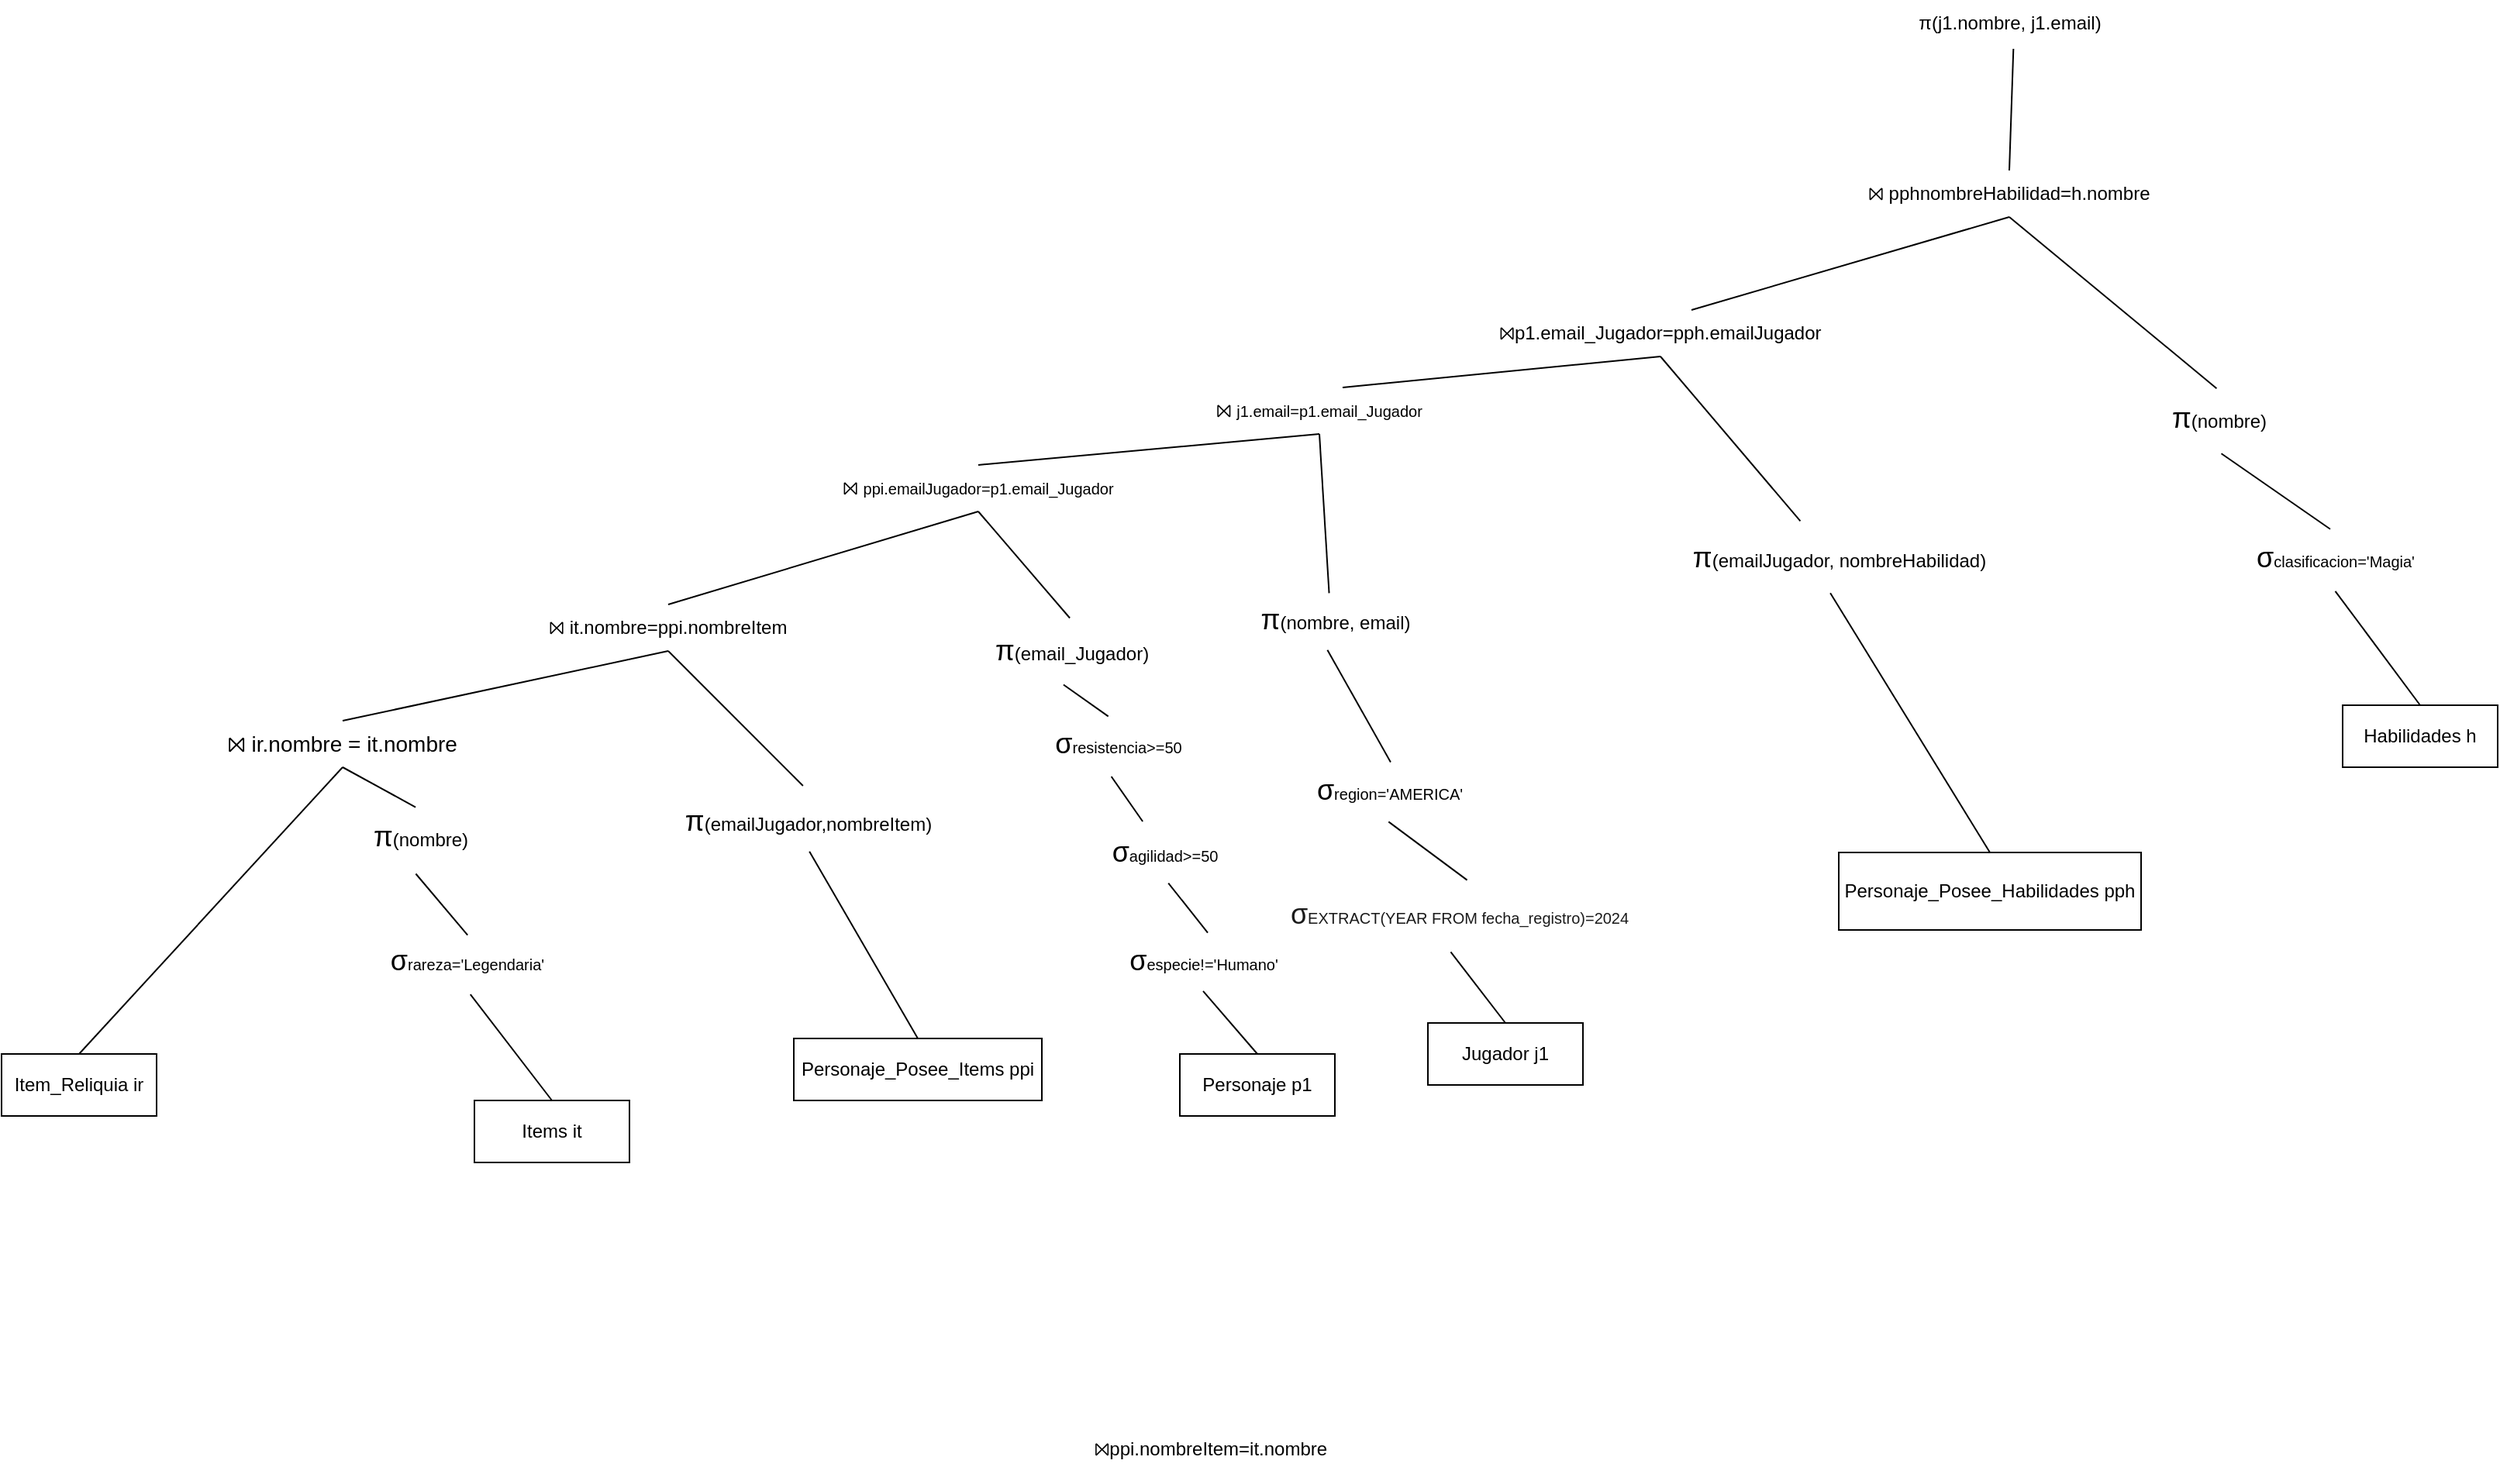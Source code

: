 <mxfile version="27.0.9">
  <diagram id="R2lEEEUBdFMjLlhIrx00" name="Page-1">
    <mxGraphModel dx="2076" dy="1761" grid="1" gridSize="10" guides="1" tooltips="1" connect="1" arrows="1" fold="1" page="1" pageScale="1" pageWidth="850" pageHeight="1100" math="0" shadow="0" extFonts="Permanent Marker^https://fonts.googleapis.com/css?family=Permanent+Marker">
      <root>
        <mxCell id="0" />
        <mxCell id="1" parent="0" />
        <mxCell id="dyT2JQhfOkfs-Pqw11Wl-1" value="Jugador j1" style="whiteSpace=wrap;html=1;align=center;" parent="1" vertex="1">
          <mxGeometry x="550" y="600" width="100" height="40" as="geometry" />
        </mxCell>
        <mxCell id="dyT2JQhfOkfs-Pqw11Wl-2" value="Personaje p1" style="whiteSpace=wrap;html=1;align=center;" parent="1" vertex="1">
          <mxGeometry x="390" y="620" width="100" height="40" as="geometry" />
        </mxCell>
        <mxCell id="dyT2JQhfOkfs-Pqw11Wl-3" value="Personaje_Posee_Habilidades pph" style="whiteSpace=wrap;html=1;align=center;" parent="1" vertex="1">
          <mxGeometry x="815" y="490" width="195" height="50" as="geometry" />
        </mxCell>
        <mxCell id="dyT2JQhfOkfs-Pqw11Wl-4" value="Habilidades h" style="whiteSpace=wrap;html=1;align=center;" parent="1" vertex="1">
          <mxGeometry x="1140" y="395" width="100" height="40" as="geometry" />
        </mxCell>
        <mxCell id="dyT2JQhfOkfs-Pqw11Wl-5" value="Personaje_Posee_Items ppi" style="whiteSpace=wrap;html=1;align=center;" parent="1" vertex="1">
          <mxGeometry x="141" y="610" width="160" height="40" as="geometry" />
        </mxCell>
        <mxCell id="dyT2JQhfOkfs-Pqw11Wl-6" value="Items it" style="whiteSpace=wrap;html=1;align=center;" parent="1" vertex="1">
          <mxGeometry x="-65" y="650" width="100" height="40" as="geometry" />
        </mxCell>
        <mxCell id="dyT2JQhfOkfs-Pqw11Wl-7" value="Item_Reliquia ir" style="whiteSpace=wrap;html=1;align=center;" parent="1" vertex="1">
          <mxGeometry x="-370" y="620" width="100" height="40" as="geometry" />
        </mxCell>
        <mxCell id="dyT2JQhfOkfs-Pqw11Wl-11" value="⨝&amp;nbsp;&lt;font size=&quot;1&quot;&gt;j1.email=p1.email_Jugador&lt;/font&gt;" style="text;html=1;align=center;verticalAlign=middle;whiteSpace=wrap;rounded=0;" parent="1" vertex="1">
          <mxGeometry x="450" y="190" width="60" height="30" as="geometry" />
        </mxCell>
        <mxCell id="dyT2JQhfOkfs-Pqw11Wl-12" value="" style="endArrow=none;html=1;rounded=0;exitX=0.75;exitY=0;exitDx=0;exitDy=0;entryX=0.5;entryY=1;entryDx=0;entryDy=0;" parent="1" source="dyT2JQhfOkfs-Pqw11Wl-11" target="dyT2JQhfOkfs-Pqw11Wl-14" edge="1">
          <mxGeometry relative="1" as="geometry">
            <mxPoint x="1090" y="160" as="sourcePoint" />
            <mxPoint x="1100" y="190" as="targetPoint" />
          </mxGeometry>
        </mxCell>
        <mxCell id="dyT2JQhfOkfs-Pqw11Wl-14" value="⨝p1.email_Jugador=pph.emailJugador" style="text;html=1;align=center;verticalAlign=middle;whiteSpace=wrap;rounded=0;" parent="1" vertex="1">
          <mxGeometry x="660" y="140" width="80" height="30" as="geometry" />
        </mxCell>
        <mxCell id="dyT2JQhfOkfs-Pqw11Wl-15" value="" style="endArrow=none;html=1;rounded=0;exitX=0.75;exitY=0;exitDx=0;exitDy=0;entryX=0.5;entryY=1;entryDx=0;entryDy=0;" parent="1" source="dyT2JQhfOkfs-Pqw11Wl-14" target="dyT2JQhfOkfs-Pqw11Wl-17" edge="1">
          <mxGeometry relative="1" as="geometry">
            <mxPoint x="1050" y="250" as="sourcePoint" />
            <mxPoint x="1310" y="110" as="targetPoint" />
          </mxGeometry>
        </mxCell>
        <mxCell id="dyT2JQhfOkfs-Pqw11Wl-17" value="⨝ pphnombreHabilidad=h.nombre" style="text;html=1;align=center;verticalAlign=middle;whiteSpace=wrap;rounded=0;" parent="1" vertex="1">
          <mxGeometry x="830" y="50" width="190" height="30" as="geometry" />
        </mxCell>
        <mxCell id="dyT2JQhfOkfs-Pqw11Wl-20" value="⨝ it.nombre=ppi.nombreItem" style="text;html=1;align=center;verticalAlign=middle;whiteSpace=wrap;rounded=0;" parent="1" vertex="1">
          <mxGeometry x="-50" y="330" width="220" height="30" as="geometry" />
        </mxCell>
        <mxCell id="dyT2JQhfOkfs-Pqw11Wl-23" value="⨝ppi.nombreItem=it.nombre" style="text;html=1;align=center;verticalAlign=middle;whiteSpace=wrap;rounded=0;" parent="1" vertex="1">
          <mxGeometry x="330" y="860" width="160" height="30" as="geometry" />
        </mxCell>
        <mxCell id="dyT2JQhfOkfs-Pqw11Wl-24" value="" style="endArrow=none;html=1;rounded=0;entryX=0.5;entryY=1;entryDx=0;entryDy=0;exitX=0.463;exitY=0.019;exitDx=0;exitDy=0;exitPerimeter=0;" parent="1" source="tmOnNcEsLkjDSFXpH73o-37" target="dyT2JQhfOkfs-Pqw11Wl-26" edge="1">
          <mxGeometry relative="1" as="geometry">
            <mxPoint x="-80" y="460" as="sourcePoint" />
            <mxPoint x="-145" y="385" as="targetPoint" />
          </mxGeometry>
        </mxCell>
        <mxCell id="dyT2JQhfOkfs-Pqw11Wl-25" value="" style="endArrow=none;html=1;rounded=0;entryX=0.5;entryY=0;entryDx=0;entryDy=0;exitX=0.5;exitY=1;exitDx=0;exitDy=0;" parent="1" source="dyT2JQhfOkfs-Pqw11Wl-26" target="dyT2JQhfOkfs-Pqw11Wl-7" edge="1">
          <mxGeometry relative="1" as="geometry">
            <mxPoint x="-130" y="405" as="sourcePoint" />
            <mxPoint x="-45" y="445" as="targetPoint" />
          </mxGeometry>
        </mxCell>
        <mxCell id="dyT2JQhfOkfs-Pqw11Wl-26" value="&lt;font style=&quot;&quot;&gt;&lt;span style=&quot;background-color: transparent;&quot;&gt;&lt;span style=&quot;font-size: 14px;&quot;&gt;⨝ ir.nombre = it.nombre&lt;/span&gt;&lt;/span&gt;&lt;/font&gt;" style="text;html=1;align=center;verticalAlign=middle;whiteSpace=wrap;rounded=0;" parent="1" vertex="1">
          <mxGeometry x="-235" y="405" width="170" height="30" as="geometry" />
        </mxCell>
        <mxCell id="dyT2JQhfOkfs-Pqw11Wl-28" value="" style="endArrow=none;html=1;rounded=0;exitX=0.5;exitY=0;exitDx=0;exitDy=0;entryX=0.5;entryY=1;entryDx=0;entryDy=0;" parent="1" source="dyT2JQhfOkfs-Pqw11Wl-26" target="dyT2JQhfOkfs-Pqw11Wl-20" edge="1">
          <mxGeometry relative="1" as="geometry">
            <mxPoint x="-145" y="355" as="sourcePoint" />
            <mxPoint x="-140" y="305" as="targetPoint" />
          </mxGeometry>
        </mxCell>
        <mxCell id="dyT2JQhfOkfs-Pqw11Wl-29" value="π(j1.nombre, j1.email)" style="text;html=1;align=center;verticalAlign=middle;resizable=0;points=[];autosize=1;strokeColor=none;fillColor=none;" parent="1" vertex="1">
          <mxGeometry x="855" y="-60" width="140" height="30" as="geometry" />
        </mxCell>
        <mxCell id="tmOnNcEsLkjDSFXpH73o-1" value="&lt;span style=&quot;font-family: &amp;quot;Google Sans&amp;quot;, Arial, sans-serif; text-align: start; text-wrap-mode: wrap;&quot;&gt;&lt;font style=&quot;color: light-dark(rgb(26, 26, 26), rgb(255, 255, 255));&quot;&gt;&lt;span style=&quot;font-size: 18px;&quot;&gt;σ&lt;/span&gt;&lt;font style=&quot;line-height: 150%;&quot; size=&quot;1&quot;&gt;EXTRACT(YEAR FROM fecha_registro)=2024&lt;/font&gt;&lt;/font&gt;&lt;/span&gt;" style="text;html=1;align=center;verticalAlign=middle;resizable=0;points=[];autosize=1;strokeColor=none;fillColor=none;" parent="1" vertex="1">
          <mxGeometry x="450" y="510" width="240" height="40" as="geometry" />
        </mxCell>
        <mxCell id="tmOnNcEsLkjDSFXpH73o-4" value="" style="endArrow=none;html=1;rounded=0;exitX=0.478;exitY=1.105;exitDx=0;exitDy=0;exitPerimeter=0;entryX=0.5;entryY=0;entryDx=0;entryDy=0;" parent="1" source="tmOnNcEsLkjDSFXpH73o-1" target="dyT2JQhfOkfs-Pqw11Wl-1" edge="1">
          <mxGeometry width="50" height="50" relative="1" as="geometry">
            <mxPoint x="910" y="560" as="sourcePoint" />
            <mxPoint x="960" y="510" as="targetPoint" />
          </mxGeometry>
        </mxCell>
        <mxCell id="tmOnNcEsLkjDSFXpH73o-5" value="&lt;span style=&quot;font-family: &amp;quot;Google Sans&amp;quot;, Arial, sans-serif; text-align: start; text-wrap-mode: wrap; font-size: 18px;&quot;&gt;σ&lt;/span&gt;&lt;font style=&quot;font-family: &amp;quot;Google Sans&amp;quot;, Arial, sans-serif; text-align: start; text-wrap-mode: wrap; line-height: 15px;&quot; size=&quot;1&quot;&gt;region=&#39;AMERICA&#39;&lt;/font&gt;" style="text;html=1;align=center;verticalAlign=middle;resizable=0;points=[];autosize=1;strokeColor=none;fillColor=none;" parent="1" vertex="1">
          <mxGeometry x="465" y="430" width="120" height="40" as="geometry" />
        </mxCell>
        <mxCell id="tmOnNcEsLkjDSFXpH73o-6" value="" style="endArrow=none;html=1;rounded=0;exitX=0.522;exitY=-0.055;exitDx=0;exitDy=0;exitPerimeter=0;entryX=0.497;entryY=1.005;entryDx=0;entryDy=0;entryPerimeter=0;" parent="1" source="tmOnNcEsLkjDSFXpH73o-1" target="tmOnNcEsLkjDSFXpH73o-5" edge="1">
          <mxGeometry width="50" height="50" relative="1" as="geometry">
            <mxPoint x="910" y="560" as="sourcePoint" />
            <mxPoint x="960" y="510" as="targetPoint" />
          </mxGeometry>
        </mxCell>
        <mxCell id="tmOnNcEsLkjDSFXpH73o-8" value="&lt;font style=&quot;font-size: 18px;&quot;&gt;π&lt;/font&gt;(nombre, email)" style="text;html=1;align=center;verticalAlign=middle;resizable=0;points=[];autosize=1;strokeColor=none;fillColor=none;" parent="1" vertex="1">
          <mxGeometry x="430" y="320" width="120" height="40" as="geometry" />
        </mxCell>
        <mxCell id="tmOnNcEsLkjDSFXpH73o-9" value="" style="endArrow=none;html=1;rounded=0;exitX=0.46;exitY=0.985;exitDx=0;exitDy=0;exitPerimeter=0;entryX=0.508;entryY=0.044;entryDx=0;entryDy=0;entryPerimeter=0;" parent="1" source="tmOnNcEsLkjDSFXpH73o-8" target="tmOnNcEsLkjDSFXpH73o-5" edge="1">
          <mxGeometry width="50" height="50" relative="1" as="geometry">
            <mxPoint x="1770" y="540" as="sourcePoint" />
            <mxPoint x="1498.6" y="532.6" as="targetPoint" />
          </mxGeometry>
        </mxCell>
        <mxCell id="tmOnNcEsLkjDSFXpH73o-11" value="&lt;span style=&quot;font-family: &amp;quot;Google Sans&amp;quot;, Arial, sans-serif; text-align: start; text-wrap-mode: wrap; font-size: 18px;&quot;&gt;σ&lt;/span&gt;&lt;font style=&quot;font-family: &amp;quot;Google Sans&amp;quot;, Arial, sans-serif; text-align: start; text-wrap-mode: wrap; line-height: 15px;&quot; size=&quot;1&quot;&gt;especie!=&#39;Humano&#39;&lt;/font&gt;" style="text;html=1;align=center;verticalAlign=middle;resizable=0;points=[];autosize=1;strokeColor=none;fillColor=none;" parent="1" vertex="1">
          <mxGeometry x="345" y="540" width="120" height="40" as="geometry" />
        </mxCell>
        <mxCell id="tmOnNcEsLkjDSFXpH73o-12" value="" style="endArrow=none;html=1;rounded=0;exitX=0.5;exitY=0;exitDx=0;exitDy=0;entryX=0.5;entryY=0.985;entryDx=0;entryDy=0;entryPerimeter=0;" parent="1" source="dyT2JQhfOkfs-Pqw11Wl-2" target="tmOnNcEsLkjDSFXpH73o-11" edge="1">
          <mxGeometry width="50" height="50" relative="1" as="geometry">
            <mxPoint x="835" y="480" as="sourcePoint" />
            <mxPoint x="885" y="430" as="targetPoint" />
          </mxGeometry>
        </mxCell>
        <mxCell id="tmOnNcEsLkjDSFXpH73o-13" value="&lt;span style=&quot;font-family: &amp;quot;Google Sans&amp;quot;, Arial, sans-serif; text-align: start; text-wrap-mode: wrap; font-size: 18px;&quot;&gt;σ&lt;/span&gt;&lt;font style=&quot;font-family: &amp;quot;Google Sans&amp;quot;, Arial, sans-serif; text-align: start; text-wrap-mode: wrap; line-height: 15px;&quot; size=&quot;1&quot;&gt;agilidad&amp;gt;=50&lt;/font&gt;" style="text;html=1;align=center;verticalAlign=middle;resizable=0;points=[];autosize=1;strokeColor=none;fillColor=none;" parent="1" vertex="1">
          <mxGeometry x="335" y="470" width="90" height="40" as="geometry" />
        </mxCell>
        <mxCell id="tmOnNcEsLkjDSFXpH73o-14" value="&lt;span style=&quot;font-family: &amp;quot;Google Sans&amp;quot;, Arial, sans-serif; text-align: start; text-wrap-mode: wrap; font-size: 18px;&quot;&gt;σ&lt;/span&gt;&lt;font style=&quot;font-family: &amp;quot;Google Sans&amp;quot;, Arial, sans-serif; text-align: start; text-wrap-mode: wrap; line-height: 15px;&quot; size=&quot;1&quot;&gt;resistencia&amp;gt;=50&lt;/font&gt;" style="text;html=1;align=center;verticalAlign=middle;resizable=0;points=[];autosize=1;strokeColor=none;fillColor=none;" parent="1" vertex="1">
          <mxGeometry x="295" y="400" width="110" height="40" as="geometry" />
        </mxCell>
        <mxCell id="tmOnNcEsLkjDSFXpH73o-15" value="" style="endArrow=none;html=1;rounded=0;entryX=0.529;entryY=0.995;entryDx=0;entryDy=0;entryPerimeter=0;exitX=0.525;exitY=0.044;exitDx=0;exitDy=0;exitPerimeter=0;" parent="1" source="tmOnNcEsLkjDSFXpH73o-11" target="tmOnNcEsLkjDSFXpH73o-13" edge="1">
          <mxGeometry width="50" height="50" relative="1" as="geometry">
            <mxPoint x="396.08" y="540" as="sourcePoint" />
            <mxPoint x="385" y="330" as="targetPoint" />
          </mxGeometry>
        </mxCell>
        <mxCell id="tmOnNcEsLkjDSFXpH73o-16" value="" style="endArrow=none;html=1;rounded=0;entryX=0.462;entryY=1.025;entryDx=0;entryDy=0;entryPerimeter=0;" parent="1" source="tmOnNcEsLkjDSFXpH73o-13" target="tmOnNcEsLkjDSFXpH73o-14" edge="1">
          <mxGeometry width="50" height="50" relative="1" as="geometry">
            <mxPoint x="335" y="380" as="sourcePoint" />
            <mxPoint x="385" y="330" as="targetPoint" />
          </mxGeometry>
        </mxCell>
        <mxCell id="tmOnNcEsLkjDSFXpH73o-17" value="&lt;font style=&quot;font-size: 18px;&quot;&gt;π&lt;/font&gt;(email_Jugador)" style="text;html=1;align=center;verticalAlign=middle;resizable=0;points=[];autosize=1;strokeColor=none;fillColor=none;" parent="1" vertex="1">
          <mxGeometry x="260" y="340" width="120" height="40" as="geometry" />
        </mxCell>
        <mxCell id="tmOnNcEsLkjDSFXpH73o-18" value="" style="endArrow=none;html=1;rounded=0;exitX=0.444;exitY=0.055;exitDx=0;exitDy=0;exitPerimeter=0;entryX=0.458;entryY=1.044;entryDx=0;entryDy=0;entryPerimeter=0;" parent="1" source="tmOnNcEsLkjDSFXpH73o-14" target="tmOnNcEsLkjDSFXpH73o-17" edge="1">
          <mxGeometry width="50" height="50" relative="1" as="geometry">
            <mxPoint x="595" y="520" as="sourcePoint" />
            <mxPoint x="335.48" y="374.8" as="targetPoint" />
          </mxGeometry>
        </mxCell>
        <mxCell id="tmOnNcEsLkjDSFXpH73o-21" value="&lt;font style=&quot;font-size: 18px;&quot;&gt;π&lt;/font&gt;(emailJugador, nombreHabilidad)" style="text;html=1;align=center;verticalAlign=middle;resizable=0;points=[];autosize=1;strokeColor=none;fillColor=none;" parent="1" vertex="1">
          <mxGeometry x="710" y="280" width="210" height="40" as="geometry" />
        </mxCell>
        <mxCell id="tmOnNcEsLkjDSFXpH73o-22" value="" style="endArrow=none;html=1;rounded=0;exitX=0.5;exitY=0;exitDx=0;exitDy=0;entryX=0.474;entryY=1.065;entryDx=0;entryDy=0;entryPerimeter=0;" parent="1" source="dyT2JQhfOkfs-Pqw11Wl-3" target="tmOnNcEsLkjDSFXpH73o-21" edge="1">
          <mxGeometry width="50" height="50" relative="1" as="geometry">
            <mxPoint x="1490" y="450" as="sourcePoint" />
            <mxPoint x="1540" y="400" as="targetPoint" />
          </mxGeometry>
        </mxCell>
        <mxCell id="tmOnNcEsLkjDSFXpH73o-23" value="" style="endArrow=none;html=1;rounded=0;exitX=0.382;exitY=-0.095;exitDx=0;exitDy=0;exitPerimeter=0;entryX=0.5;entryY=1;entryDx=0;entryDy=0;" parent="1" source="tmOnNcEsLkjDSFXpH73o-21" target="dyT2JQhfOkfs-Pqw11Wl-14" edge="1">
          <mxGeometry width="50" height="50" relative="1" as="geometry">
            <mxPoint x="1350" y="370" as="sourcePoint" />
            <mxPoint x="1400" y="320" as="targetPoint" />
          </mxGeometry>
        </mxCell>
        <mxCell id="tmOnNcEsLkjDSFXpH73o-25" value="&lt;span style=&quot;font-family: &amp;quot;Google Sans&amp;quot;, Arial, sans-serif; text-align: start; text-wrap-mode: wrap; font-size: 18px;&quot;&gt;σ&lt;/span&gt;&lt;font style=&quot;font-family: &amp;quot;Google Sans&amp;quot;, Arial, sans-serif; text-align: start; text-wrap-mode: wrap; line-height: 15px;&quot; size=&quot;1&quot;&gt;clasificacion=&#39;Magia&#39;&lt;/font&gt;" style="text;html=1;align=center;verticalAlign=middle;resizable=0;points=[];autosize=1;strokeColor=none;fillColor=none;" parent="1" vertex="1">
          <mxGeometry x="1070" y="280" width="130" height="40" as="geometry" />
        </mxCell>
        <mxCell id="tmOnNcEsLkjDSFXpH73o-26" value="" style="endArrow=none;html=1;rounded=0;exitX=0.5;exitY=0;exitDx=0;exitDy=0;entryX=0.502;entryY=1.035;entryDx=0;entryDy=0;entryPerimeter=0;" parent="1" source="dyT2JQhfOkfs-Pqw11Wl-4" target="tmOnNcEsLkjDSFXpH73o-25" edge="1">
          <mxGeometry width="50" height="50" relative="1" as="geometry">
            <mxPoint x="1520" y="220" as="sourcePoint" />
            <mxPoint x="1570" y="170" as="targetPoint" />
          </mxGeometry>
        </mxCell>
        <mxCell id="tmOnNcEsLkjDSFXpH73o-27" value="&lt;font style=&quot;font-size: 18px;&quot;&gt;π&lt;/font&gt;(nombre)" style="text;html=1;align=center;verticalAlign=middle;resizable=0;points=[];autosize=1;strokeColor=none;fillColor=none;" parent="1" vertex="1">
          <mxGeometry x="1020" y="190" width="80" height="40" as="geometry" />
        </mxCell>
        <mxCell id="tmOnNcEsLkjDSFXpH73o-28" value="" style="endArrow=none;html=1;rounded=0;exitX=0.477;exitY=0.035;exitDx=0;exitDy=0;exitPerimeter=0;entryX=0.522;entryY=1.065;entryDx=0;entryDy=0;entryPerimeter=0;" parent="1" source="tmOnNcEsLkjDSFXpH73o-25" target="tmOnNcEsLkjDSFXpH73o-27" edge="1">
          <mxGeometry width="50" height="50" relative="1" as="geometry">
            <mxPoint x="1260" y="260" as="sourcePoint" />
            <mxPoint x="1310" y="210" as="targetPoint" />
          </mxGeometry>
        </mxCell>
        <mxCell id="tmOnNcEsLkjDSFXpH73o-29" value="" style="endArrow=none;html=1;rounded=0;entryX=0.484;entryY=0.015;entryDx=0;entryDy=0;entryPerimeter=0;exitX=0.5;exitY=1;exitDx=0;exitDy=0;" parent="1" source="dyT2JQhfOkfs-Pqw11Wl-17" target="tmOnNcEsLkjDSFXpH73o-27" edge="1">
          <mxGeometry width="50" height="50" relative="1" as="geometry">
            <mxPoint x="1260" y="260" as="sourcePoint" />
            <mxPoint x="1310" y="210" as="targetPoint" />
          </mxGeometry>
        </mxCell>
        <mxCell id="tmOnNcEsLkjDSFXpH73o-31" value="&lt;font style=&quot;font-size: 18px;&quot;&gt;π&lt;/font&gt;(emailJugador,nombreItem)" style="text;html=1;align=center;verticalAlign=middle;resizable=0;points=[];autosize=1;strokeColor=none;fillColor=none;" parent="1" vertex="1">
          <mxGeometry x="60" y="450" width="180" height="40" as="geometry" />
        </mxCell>
        <mxCell id="tmOnNcEsLkjDSFXpH73o-32" value="" style="endArrow=none;html=1;rounded=0;exitX=0.5;exitY=0;exitDx=0;exitDy=0;entryX=0.506;entryY=0.985;entryDx=0;entryDy=0;entryPerimeter=0;" parent="1" source="dyT2JQhfOkfs-Pqw11Wl-5" target="tmOnNcEsLkjDSFXpH73o-31" edge="1">
          <mxGeometry width="50" height="50" relative="1" as="geometry">
            <mxPoint x="1200" y="150" as="sourcePoint" />
            <mxPoint x="1250" y="100" as="targetPoint" />
          </mxGeometry>
        </mxCell>
        <mxCell id="tmOnNcEsLkjDSFXpH73o-33" value="" style="endArrow=none;html=1;rounded=0;exitX=0.5;exitY=1;exitDx=0;exitDy=0;entryX=0.483;entryY=-0.075;entryDx=0;entryDy=0;entryPerimeter=0;" parent="1" source="dyT2JQhfOkfs-Pqw11Wl-20" target="tmOnNcEsLkjDSFXpH73o-31" edge="1">
          <mxGeometry width="50" height="50" relative="1" as="geometry">
            <mxPoint x="1200" y="150" as="sourcePoint" />
            <mxPoint x="1250" y="100" as="targetPoint" />
          </mxGeometry>
        </mxCell>
        <mxCell id="tmOnNcEsLkjDSFXpH73o-34" value="&lt;span style=&quot;font-family: &amp;quot;Google Sans&amp;quot;, Arial, sans-serif; text-align: start; text-wrap-mode: wrap; font-size: 18px;&quot;&gt;σ&lt;/span&gt;&lt;font style=&quot;font-family: &amp;quot;Google Sans&amp;quot;, Arial, sans-serif; text-align: start; text-wrap-mode: wrap; line-height: 15px;&quot; size=&quot;1&quot;&gt;rareza=&#39;Legendaria&#39;&lt;/font&gt;" style="text;html=1;align=center;verticalAlign=middle;resizable=0;points=[];autosize=1;strokeColor=none;fillColor=none;" parent="1" vertex="1">
          <mxGeometry x="-130" y="540" width="120" height="40" as="geometry" />
        </mxCell>
        <mxCell id="tmOnNcEsLkjDSFXpH73o-36" value="" style="endArrow=none;html=1;rounded=0;entryX=0.52;entryY=1.039;entryDx=0;entryDy=0;entryPerimeter=0;exitX=0.5;exitY=0;exitDx=0;exitDy=0;" parent="1" source="dyT2JQhfOkfs-Pqw11Wl-6" target="tmOnNcEsLkjDSFXpH73o-34" edge="1">
          <mxGeometry width="50" height="50" relative="1" as="geometry">
            <mxPoint x="-280" y="635" as="sourcePoint" />
            <mxPoint x="-230" y="585" as="targetPoint" />
          </mxGeometry>
        </mxCell>
        <mxCell id="tmOnNcEsLkjDSFXpH73o-37" value="&lt;font style=&quot;font-size: 18px;&quot;&gt;π&lt;/font&gt;(nombre)" style="text;html=1;align=center;verticalAlign=middle;resizable=0;points=[];autosize=1;strokeColor=none;fillColor=none;" parent="1" vertex="1">
          <mxGeometry x="-140" y="460" width="80" height="40" as="geometry" />
        </mxCell>
        <mxCell id="tmOnNcEsLkjDSFXpH73o-38" value="" style="endArrow=none;html=1;rounded=0;entryX=0.465;entryY=1.094;entryDx=0;entryDy=0;entryPerimeter=0;exitX=0.505;exitY=0.083;exitDx=0;exitDy=0;exitPerimeter=0;" parent="1" source="tmOnNcEsLkjDSFXpH73o-34" target="tmOnNcEsLkjDSFXpH73o-37" edge="1">
          <mxGeometry width="50" height="50" relative="1" as="geometry">
            <mxPoint x="-280" y="635" as="sourcePoint" />
            <mxPoint x="-230" y="585" as="targetPoint" />
          </mxGeometry>
        </mxCell>
        <mxCell id="A01Pc4tJOuuBW_noEZ7V-1" value="⨝&amp;nbsp;&lt;font size=&quot;1&quot;&gt;ppi.emailJugador=p1.email_Jugador&lt;/font&gt;" style="text;html=1;align=center;verticalAlign=middle;whiteSpace=wrap;rounded=0;" vertex="1" parent="1">
          <mxGeometry x="190" y="240" width="140" height="30" as="geometry" />
        </mxCell>
        <mxCell id="A01Pc4tJOuuBW_noEZ7V-2" value="" style="endArrow=none;html=1;rounded=0;exitX=0.492;exitY=-0.031;exitDx=0;exitDy=0;exitPerimeter=0;entryX=0.5;entryY=1;entryDx=0;entryDy=0;" edge="1" parent="1" source="tmOnNcEsLkjDSFXpH73o-17" target="A01Pc4tJOuuBW_noEZ7V-1">
          <mxGeometry width="50" height="50" relative="1" as="geometry">
            <mxPoint x="570" y="520" as="sourcePoint" />
            <mxPoint x="620" y="470" as="targetPoint" />
          </mxGeometry>
        </mxCell>
        <mxCell id="A01Pc4tJOuuBW_noEZ7V-3" value="" style="endArrow=none;html=1;rounded=0;exitX=0.5;exitY=1;exitDx=0;exitDy=0;entryX=0.5;entryY=0;entryDx=0;entryDy=0;" edge="1" parent="1" source="A01Pc4tJOuuBW_noEZ7V-1" target="dyT2JQhfOkfs-Pqw11Wl-20">
          <mxGeometry width="50" height="50" relative="1" as="geometry">
            <mxPoint x="410" y="460" as="sourcePoint" />
            <mxPoint x="460" y="410" as="targetPoint" />
          </mxGeometry>
        </mxCell>
        <mxCell id="A01Pc4tJOuuBW_noEZ7V-4" value="" style="endArrow=none;html=1;rounded=0;exitX=0.5;exitY=1;exitDx=0;exitDy=0;entryX=0.469;entryY=0.067;entryDx=0;entryDy=0;entryPerimeter=0;" edge="1" parent="1" source="dyT2JQhfOkfs-Pqw11Wl-11" target="tmOnNcEsLkjDSFXpH73o-8">
          <mxGeometry width="50" height="50" relative="1" as="geometry">
            <mxPoint x="500" y="420" as="sourcePoint" />
            <mxPoint x="550" y="370" as="targetPoint" />
          </mxGeometry>
        </mxCell>
        <mxCell id="A01Pc4tJOuuBW_noEZ7V-5" value="" style="endArrow=none;html=1;rounded=0;exitX=0.5;exitY=1;exitDx=0;exitDy=0;entryX=0.5;entryY=0;entryDx=0;entryDy=0;" edge="1" parent="1" source="dyT2JQhfOkfs-Pqw11Wl-11" target="A01Pc4tJOuuBW_noEZ7V-1">
          <mxGeometry width="50" height="50" relative="1" as="geometry">
            <mxPoint x="500" y="420" as="sourcePoint" />
            <mxPoint x="550" y="370" as="targetPoint" />
          </mxGeometry>
        </mxCell>
        <mxCell id="A01Pc4tJOuuBW_noEZ7V-6" value="" style="endArrow=none;html=1;rounded=0;exitX=0.5;exitY=0;exitDx=0;exitDy=0;entryX=0.519;entryY=1.049;entryDx=0;entryDy=0;entryPerimeter=0;" edge="1" parent="1" source="dyT2JQhfOkfs-Pqw11Wl-17" target="dyT2JQhfOkfs-Pqw11Wl-29">
          <mxGeometry width="50" height="50" relative="1" as="geometry">
            <mxPoint x="950" as="sourcePoint" />
            <mxPoint x="1000" y="-50" as="targetPoint" />
          </mxGeometry>
        </mxCell>
      </root>
    </mxGraphModel>
  </diagram>
</mxfile>
